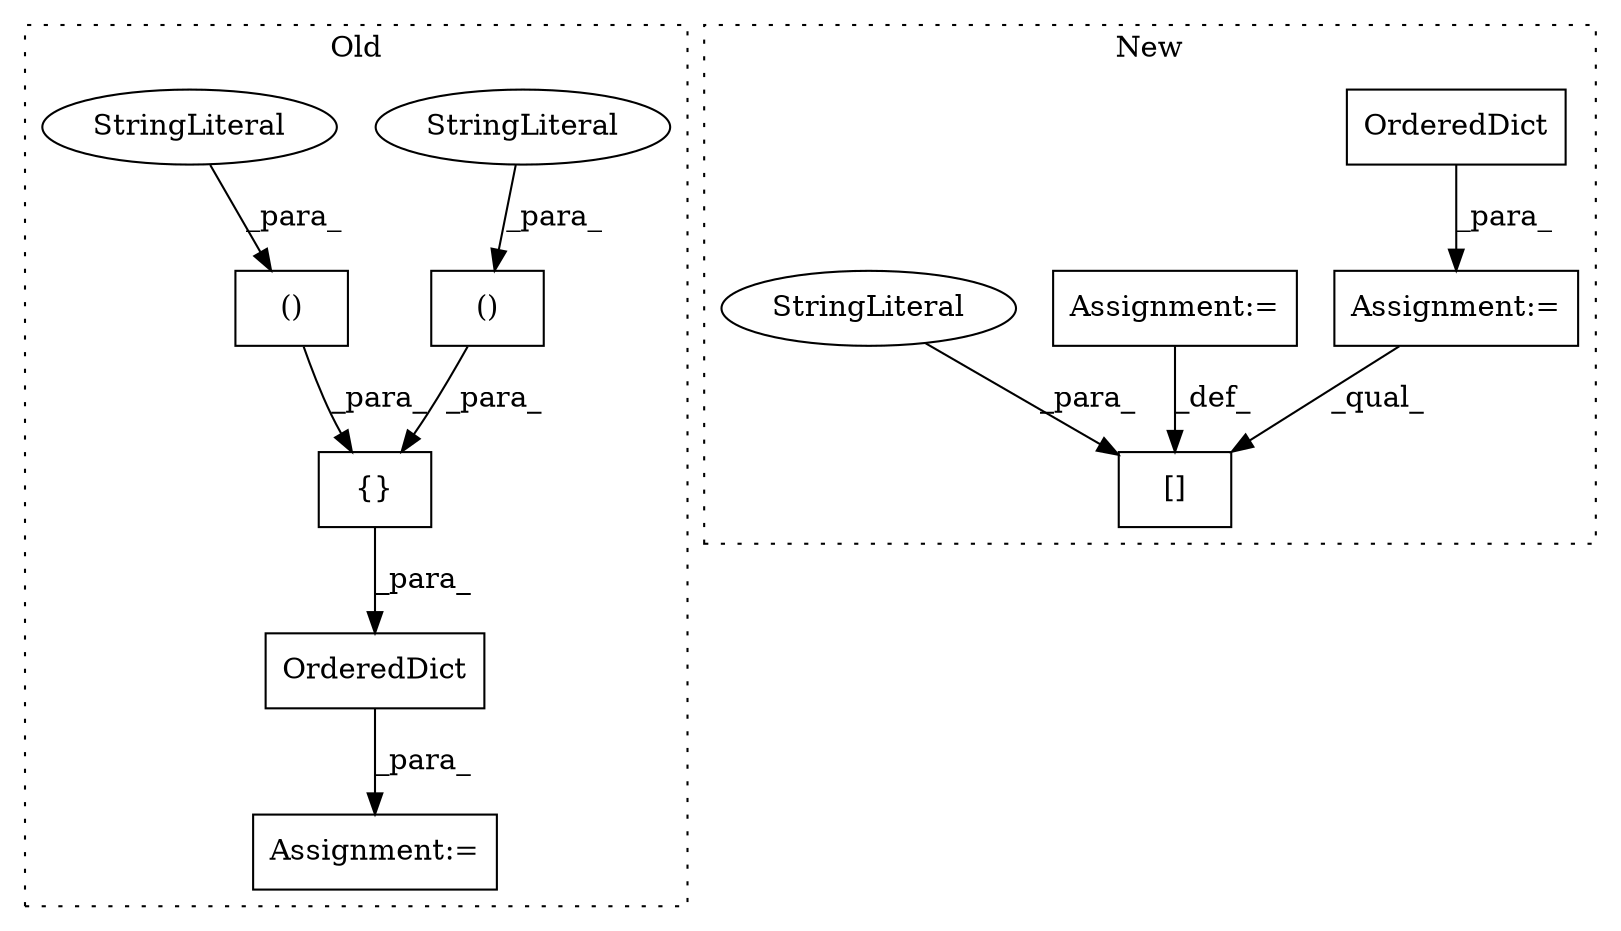 digraph G {
subgraph cluster0 {
1 [label="{}" a="4" s="11591,11720" l="6,2" shape="box"];
3 [label="Assignment:=" a="7" s="11569" l="1" shape="box"];
8 [label="()" a="106" s="11597" l="57" shape="box"];
9 [label="StringLiteral" a="45" s="11597" l="10" shape="ellipse"];
10 [label="()" a="106" s="11661" l="59" shape="box"];
11 [label="StringLiteral" a="45" s="11661" l="17" shape="ellipse"];
12 [label="OrderedDict" a="32" s="11570,11722" l="12,1" shape="box"];
label = "Old";
style="dotted";
}
subgraph cluster1 {
2 [label="OrderedDict" a="32" s="11535" l="13" shape="box"];
4 [label="Assignment:=" a="7" s="11534" l="1" shape="box"];
5 [label="[]" a="2" s="11606,11622" l="6,1" shape="box"];
6 [label="Assignment:=" a="7" s="11623" l="1" shape="box"];
7 [label="StringLiteral" a="45" s="11612" l="10" shape="ellipse"];
label = "New";
style="dotted";
}
1 -> 12 [label="_para_"];
2 -> 4 [label="_para_"];
4 -> 5 [label="_qual_"];
6 -> 5 [label="_def_"];
7 -> 5 [label="_para_"];
8 -> 1 [label="_para_"];
9 -> 8 [label="_para_"];
10 -> 1 [label="_para_"];
11 -> 10 [label="_para_"];
12 -> 3 [label="_para_"];
}